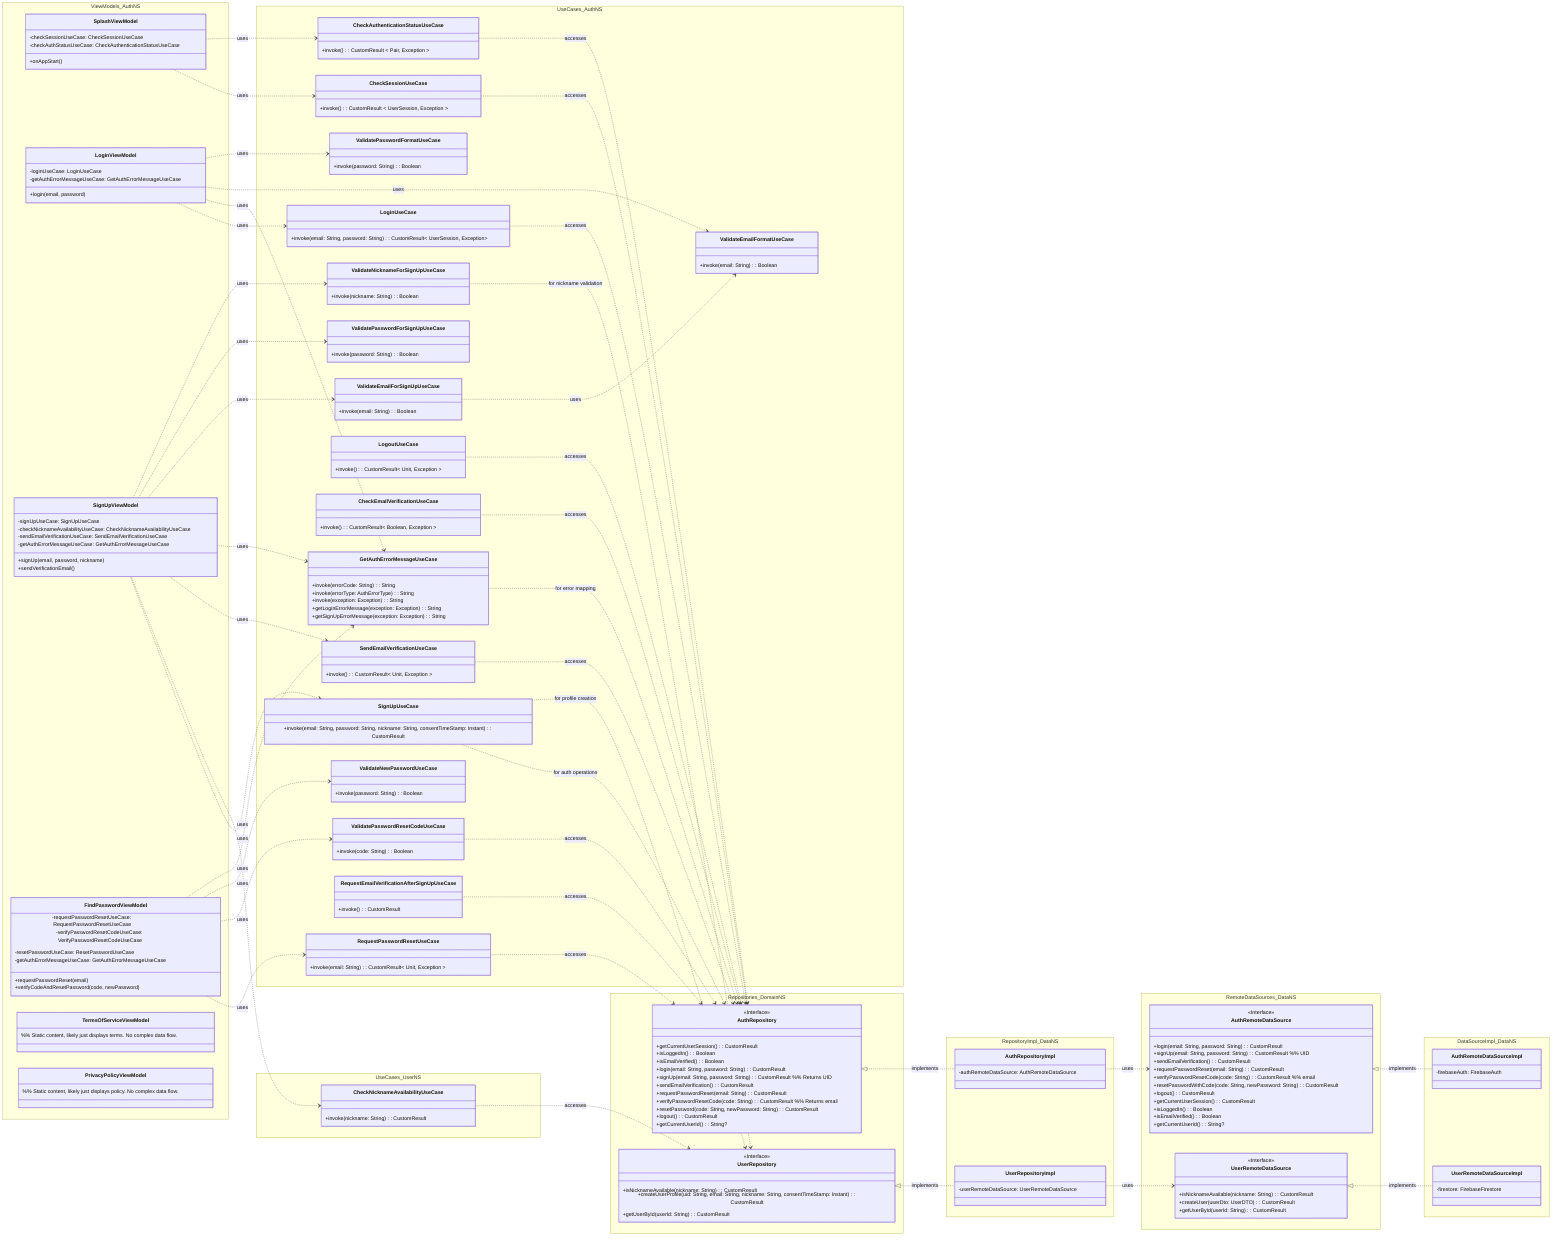 classDiagram
    title Auth Feature Architecture
    %% This diagram illustrates the architecture of the Authentication feature,
    %% following a layered approach: Feature (ViewModels) -> Domain (UseCases, Repository Interfaces) -> Data (Repository Implementations, DataSources).
    %% Data Flow: External services (e.g., Firebase Auth, Firestore) are accessed by DataSource Implementations,
    %% which are abstracted by DataSource Interfaces. Repository Implementations use these DataSource Interfaces
    %% and are themselves abstracted by Repository Interfaces. UseCases consume Repository Interfaces to orchestrate
    %% domain logic, and ViewModels use UseCases to manage UI state and handle user interactions.
    %% UI (Activities/Fragments/Composables) would observe ViewModels.

    %% Feature Layer (ViewModels)
    %% ViewModels are responsible for preparing and managing data for the UI.
    %% They interact with UseCases to get data and process user actions.
    %% UI models are implicitly managed here, often as StateFlow/LiveData exposed to the UI.
    subgraph Feature Layer - ViewModels
        direction LR
        namespace ViewModels_AuthNS {
            class SplashViewModel {
                -checkSessionUseCase: CheckSessionUseCase
                -checkAuthStatusUseCase: CheckAuthenticationStatusUseCase
                +onAppStart()
            }

            class LoginViewModel {
                -loginUseCase: LoginUseCase
                -getAuthErrorMessageUseCase: GetAuthErrorMessageUseCase
                +login(email, password)
            }

            class SignUpViewModel {
                -signUpUseCase: SignUpUseCase
                -checkNicknameAvailabilityUseCase: CheckNicknameAvailabilityUseCase
                -sendEmailVerificationUseCase: SendEmailVerificationUseCase
                -getAuthErrorMessageUseCase: GetAuthErrorMessageUseCase
                +signUp(email, password, nickname)
                +sendVerificationEmail()
            }

            class FindPasswordViewModel {
                -requestPasswordResetUseCase: RequestPasswordResetUseCase
                -verifyPasswordResetCodeUseCase: VerifyPasswordResetCodeUseCase
                -resetPasswordUseCase: ResetPasswordUseCase
                -getAuthErrorMessageUseCase: GetAuthErrorMessageUseCase
                +requestPasswordReset(email)
                +verifyCodeAndResetPassword(code, newPassword)
            }

            class TermsOfServiceViewModel { %% Static content, likely just displays terms. No complex data flow.
            }
            class PrivacyPolicyViewModel { %% Static content, likely just displays policy. No complex data flow.
            }
        }
    end
    %% Existing notes provide basic descriptions, new notes aim to elaborate on roles and flow.
    %% note for SplashViewModel "스플래시 화면 UI 로직 및 세션 확인"
    %% note for LoginViewModel "로그인 화면 UI 로직"
    %% note for SignUpViewModel "회원가입 화면 UI 로직"
    %% note for FindPasswordViewModel "비밀번호 찾기 화면 UI 로직"
    %% note for TermsOfServiceViewModel "서비스 이용약관 표시"
    %% note for PrivacyPolicyViewModel "개인정보처리방침 표시"

    %% Domain Layer (UseCases & Repository Interfaces)
    %% UseCases encapsulate specific business logic operations. They are called by ViewModels.
    %% Repository Interfaces define contracts for data access, abstracting the Data layer.
    %% Domain models are used here, representing core business entities/data structures.
    subgraph Domain Layer
        direction LR
        namespace UseCases_AuthNS {
            class CheckSessionUseCase {
                +invoke(): CustomResult < UserSession, Exception >
            }
            class CheckAuthenticationStatusUseCase {
                +invoke(): CustomResult < Pair<Boolean, Boolean>, Exception >
            }
            class LoginUseCase {
                +invoke(email: String, password: String): CustomResult< UserSession, Exception>
            }
            class GetAuthErrorMessageUseCase {
                +invoke(errorCode: String): String
                +invoke(errorType: AuthErrorType): String
                +invoke(exception: Exception): String
                +getLoginErrorMessage(exception: Exception): String
                +getSignUpErrorMessage(exception: Exception): String
            }
            class SignUpUseCase {
                +invoke(email: String, password: String, nickname: String, consentTimeStamp: Instant): CustomResult<User, Exception>
            }
            class SendEmailVerificationUseCase {
                +invoke(): CustomResult< Unit, Exception >
            }
            class RequestPasswordResetUseCase {
                +invoke(email: String): CustomResult< Unit, Exception >
            }
            class ValidatePasswordResetCodeUseCase {
                +invoke(code: String): Boolean
            }
            class LogoutUseCase {
                +invoke(): CustomResult< Unit, Exception >
            }
            class CheckEmailVerificationUseCase {
                +invoke(): CustomResult< Boolean, Exception >
            }
            class ValidateEmailFormatUseCase {
                +invoke(email: String): Boolean
            }
            class ValidatePasswordFormatUseCase {
                +invoke(password: String): Boolean
            }
            class ValidateEmailForSignUpUseCase {
                +invoke(email: String): Boolean
            }
            class ValidatePasswordForSignUpUseCase {
                +invoke(password: String): Boolean
            }
            class ValidateNicknameForSignUpUseCase {
                +invoke(nickname: String): Boolean
            }
            class ValidateNewPasswordUseCase {
                +invoke(password: String): Boolean
            }
            class RequestEmailVerificationAfterSignUpUseCase {
                +invoke(): CustomResult<Unit, Exception>
            }
        }
        namespace UseCases_UserNS {
            class CheckNicknameAvailabilityUseCase {
                +invoke(nickname: String): CustomResult<Boolean, Exception>
            }
        }

        namespace Repositories_DomainNS {
            class AuthRepository {
                <<Interface>>
                +getCurrentUserSession(): CustomResult<UserSession, Exception>
                +isLoggedIn(): Boolean
                +isEmailVerified(): Boolean
                +login(email: String, password: String): CustomResult<UserSession, Exception>
                +signUp(email: String, password: String): CustomResult<String, Exception> %% Returns UID
                +sendEmailVerification(): CustomResult<Unit, Exception>
                +requestPasswordReset(email: String): CustomResult<Unit, Exception>
                +verifyPasswordResetCode(code: String): CustomResult<String, Exception> %% Returns email
                +resetPassword(code: String, newPassword: String): CustomResult<Unit, Exception>
                +logout(): CustomResult<Unit, Exception>
                +getCurrentUserId(): String?
            }

            class UserRepository {
                <<Interface>>
                +isNicknameAvailable(nickname: String): CustomResult<Boolean, Exception>
                +createUserProfile(uid: String, email: String, nickname: String, consentTimeStamp: Instant): CustomResult<Unit, Exception>
                +getUserById(userId: String): CustomResult<User, Exception>
            }
        }
        %% note for UserRepository "사용자 데이터 접근 추상화 인터페이스 (Auth에서 일부 사용)" (Covered by new note)
    end

    subgraph Data Layer
        direction LR
        namespace RepositoryImpl_DataNS {
            class AuthRepositoryImpl {
                -authRemoteDataSource: AuthRemoteDataSource
            }
            class UserRepositoryImpl {
                -userRemoteDataSource: UserRemoteDataSource
            }
        }

        namespace RemoteDataSources_DataNS {
            class AuthRemoteDataSource {
                <<Interface>>
                +login(email: String, password: String): CustomResult<UserSessionDTO, Exception>
                +signUp(email: String, password: String): CustomResult<String, Exception> %% UID
                +sendEmailVerification(): CustomResult<Unit, Exception>
                +requestPasswordReset(email: String): CustomResult<Unit, Exception>
                +verifyPasswordResetCode(code: String): CustomResult<String, Exception> %% email
                +resetPasswordWithCode(code: String, newPassword: String): CustomResult<Unit, Exception>
                +logout(): CustomResult<Unit, Exception>
                +getCurrentUserSession(): CustomResult<UserSessionDTO, Exception>
                +isLoggedIn(): Boolean
                +isEmailVerified(): Boolean
                +getCurrentUserId(): String?
            }
            class UserRemoteDataSource {
                <<Interface>>
                +isNicknameAvailable(nickname: String): CustomResult<Boolean, Exception>
                +createUser(userDto: UserDTO): CustomResult<Unit, Exception>
                +getUserById(userId: String): CustomResult<UserDTO, Exception>
            }
        }
        %% note for AuthRemoteDataSource "원격 인증 서비스(Firebase Auth) 통신" (Covered)
        %% note for UserRemoteDataSource "원격 사용자 데이터 서비스(Firestore) 통신 (Auth에서 사용되는 부분)" (Covered)

        namespace DataSourceImpl_DataNS {
            class AuthRemoteDataSourceImpl {
                -firebaseAuth: FirebaseAuth
            }
            class UserRemoteDataSourceImpl {
                -firestore: FirebaseFirestore
            }
        }
    end

    %% ===== Relationships =====
    %% ViewModel -> UseCase
    SplashViewModel ..> CheckSessionUseCase : uses
    SplashViewModel ..> CheckAuthenticationStatusUseCase : uses
    LoginViewModel ..> LoginUseCase : uses
    LoginViewModel ..> GetAuthErrorMessageUseCase : uses
    LoginViewModel ..> ValidateEmailFormatUseCase : uses
    LoginViewModel ..> ValidatePasswordFormatUseCase : uses
    SignUpViewModel ..> SignUpUseCase : uses
    SignUpViewModel ..> CheckNicknameAvailabilityUseCase : uses
    SignUpViewModel ..> SendEmailVerificationUseCase : uses
    SignUpViewModel ..> GetAuthErrorMessageUseCase : uses
    SignUpViewModel ..> ValidateEmailForSignUpUseCase : uses
    SignUpViewModel ..> ValidatePasswordForSignUpUseCase : uses
    SignUpViewModel ..> ValidateNicknameForSignUpUseCase : uses
    FindPasswordViewModel ..> RequestPasswordResetUseCase : uses
    FindPasswordViewModel ..> ValidatePasswordResetCodeUseCase : uses
    FindPasswordViewModel ..> ValidateNewPasswordUseCase : uses
    FindPasswordViewModel ..> GetAuthErrorMessageUseCase : uses

    %% UseCase -> Repository Interface
    CheckSessionUseCase ..> AuthRepository : accesses
    CheckAuthenticationStatusUseCase ..> AuthRepository : accesses
    LoginUseCase ..> AuthRepository : accesses
    SignUpUseCase ..> AuthRepository : for auth operations
    SignUpUseCase ..> UserRepository : for profile creation
    SendEmailVerificationUseCase ..> AuthRepository : accesses
    RequestPasswordResetUseCase ..> AuthRepository : accesses
    ValidatePasswordResetCodeUseCase ..> AuthRepository : accesses
    CheckNicknameAvailabilityUseCase ..> UserRepository : accesses
    LogoutUseCase ..> AuthRepository : accesses
    CheckEmailVerificationUseCase ..> AuthRepository : accesses
    RequestEmailVerificationAfterSignUpUseCase ..> AuthRepository : accesses
    ValidateNicknameForSignUpUseCase ..> UserRepository : for nickname validation
    GetAuthErrorMessageUseCase ..> AuthRepository : for error mapping
    
    %% UseCase -> UseCase relationships (for validation chains)
    ValidateEmailForSignUpUseCase ..> ValidateEmailFormatUseCase : uses
    
    %% Repository Implementation -> Repository Interface
    %% Repository Implementation -> Repository Interface
    AuthRepository <|.. AuthRepositoryImpl : implements
    UserRepository <|.. UserRepositoryImpl : implements

    %% Repository Implementation -> DataSource Interface (Remote Only)
    AuthRepositoryImpl ..> AuthRemoteDataSource : uses
    UserRepositoryImpl ..> UserRemoteDataSource : uses

    %% DataSource Implementation -> DataSource Interface
    AuthRemoteDataSource <|.. AuthRemoteDataSourceImpl : implements
    UserRemoteDataSource <|.. UserRemoteDataSourceImpl : implements